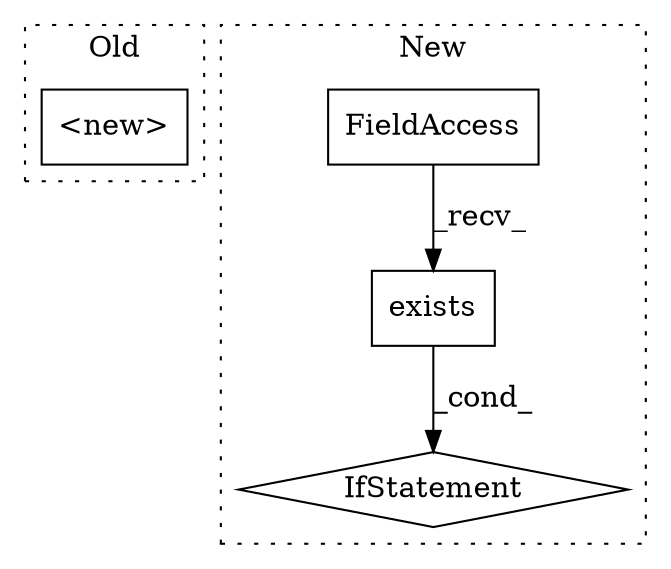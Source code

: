 digraph G {
subgraph cluster0 {
1 [label="<new>" a="14" s="15477" l="22" shape="box"];
label = "Old";
style="dotted";
}
subgraph cluster1 {
2 [label="exists" a="32" s="15418,15446" l="7,1" shape="box"];
3 [label="IfStatement" a="25" s="15406,15447" l="4,2" shape="diamond"];
4 [label="FieldAccess" a="22" s="15410" l="7" shape="box"];
label = "New";
style="dotted";
}
2 -> 3 [label="_cond_"];
4 -> 2 [label="_recv_"];
}